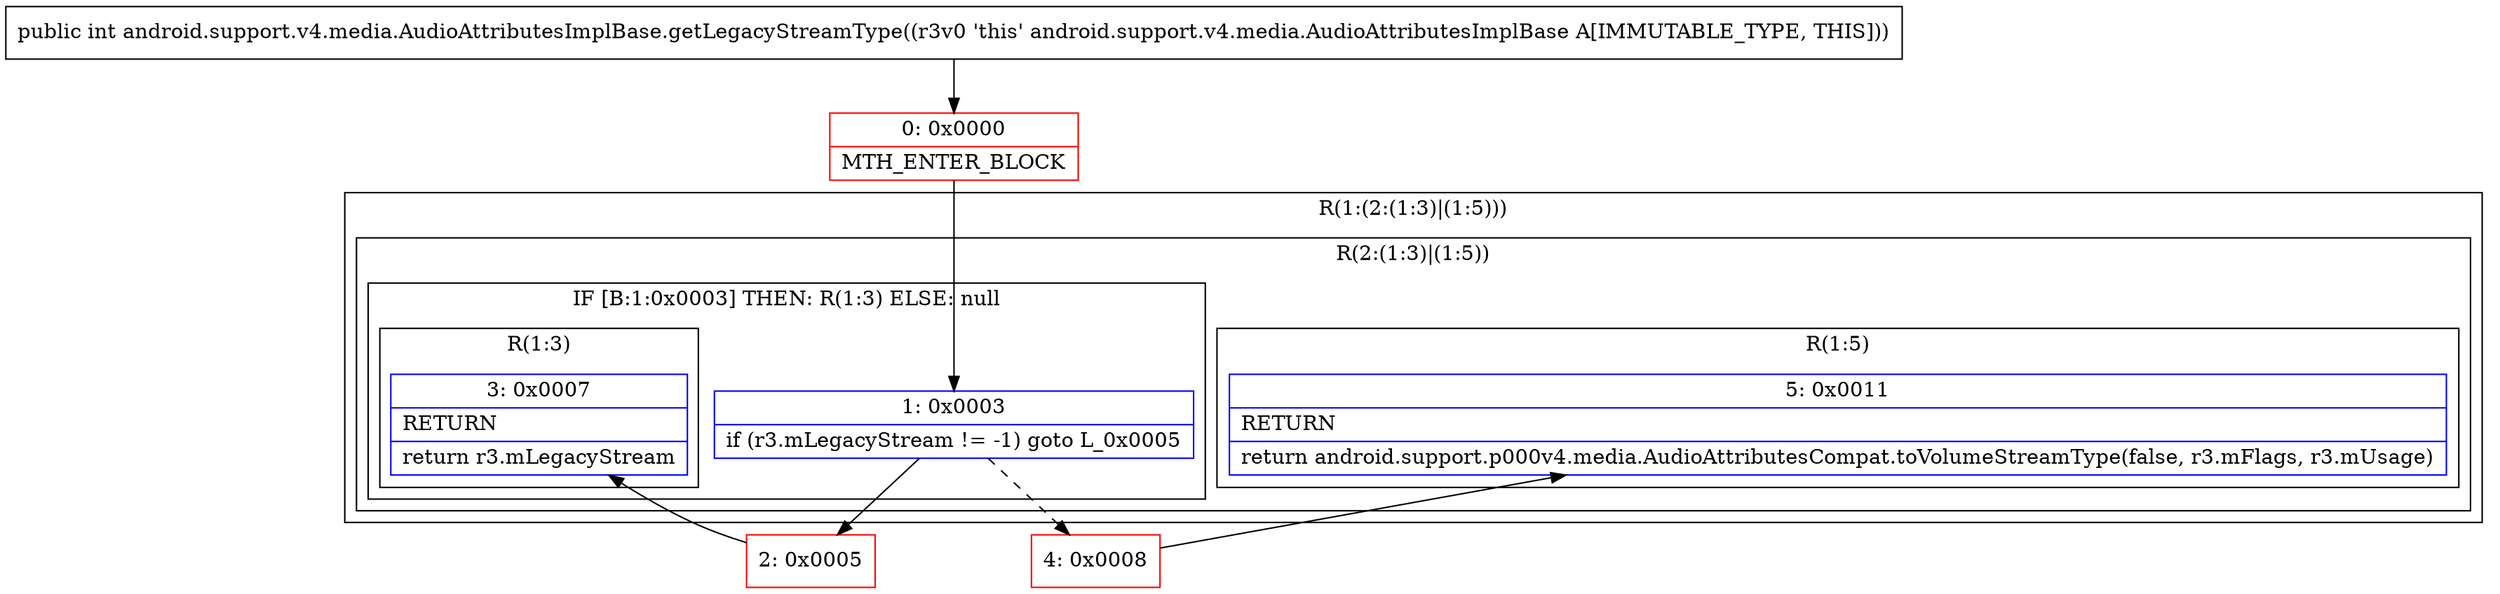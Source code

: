 digraph "CFG forandroid.support.v4.media.AudioAttributesImplBase.getLegacyStreamType()I" {
subgraph cluster_Region_1252654771 {
label = "R(1:(2:(1:3)|(1:5)))";
node [shape=record,color=blue];
subgraph cluster_Region_1955564886 {
label = "R(2:(1:3)|(1:5))";
node [shape=record,color=blue];
subgraph cluster_IfRegion_584344397 {
label = "IF [B:1:0x0003] THEN: R(1:3) ELSE: null";
node [shape=record,color=blue];
Node_1 [shape=record,label="{1\:\ 0x0003|if (r3.mLegacyStream != \-1) goto L_0x0005\l}"];
subgraph cluster_Region_1670754431 {
label = "R(1:3)";
node [shape=record,color=blue];
Node_3 [shape=record,label="{3\:\ 0x0007|RETURN\l|return r3.mLegacyStream\l}"];
}
}
subgraph cluster_Region_1716291288 {
label = "R(1:5)";
node [shape=record,color=blue];
Node_5 [shape=record,label="{5\:\ 0x0011|RETURN\l|return android.support.p000v4.media.AudioAttributesCompat.toVolumeStreamType(false, r3.mFlags, r3.mUsage)\l}"];
}
}
}
Node_0 [shape=record,color=red,label="{0\:\ 0x0000|MTH_ENTER_BLOCK\l}"];
Node_2 [shape=record,color=red,label="{2\:\ 0x0005}"];
Node_4 [shape=record,color=red,label="{4\:\ 0x0008}"];
MethodNode[shape=record,label="{public int android.support.v4.media.AudioAttributesImplBase.getLegacyStreamType((r3v0 'this' android.support.v4.media.AudioAttributesImplBase A[IMMUTABLE_TYPE, THIS])) }"];
MethodNode -> Node_0;
Node_1 -> Node_2;
Node_1 -> Node_4[style=dashed];
Node_0 -> Node_1;
Node_2 -> Node_3;
Node_4 -> Node_5;
}

